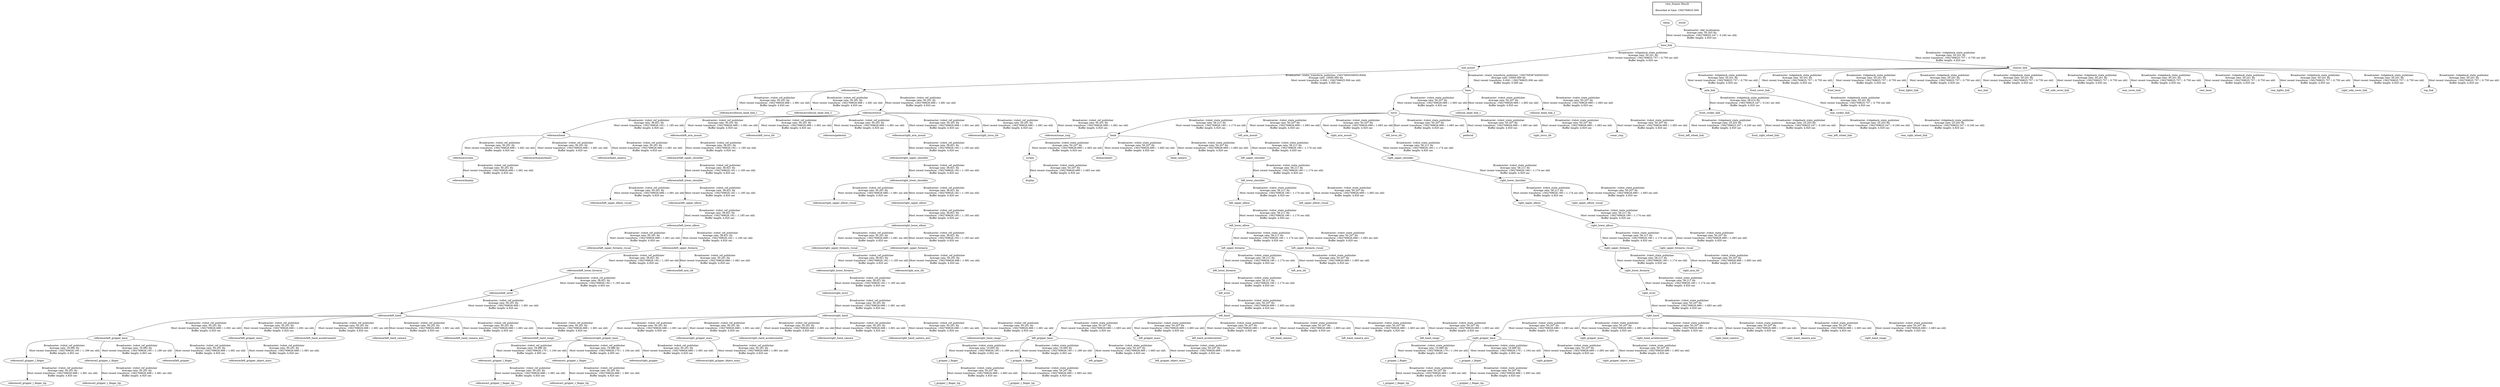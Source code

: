 digraph G {
"mid_mount" -> "reference/base"[label="Broadcaster: /static_transform_publisher_1562769503065018446\nAverage rate: 10000.000 Hz\nMost recent transform: 0.000 ( 1562769625.006 sec old)\nBuffer length: 0.000 sec\n"];
"mid_mount" -> "base"[label="Broadcaster: /static_transform_publisher_1562769387440003455\nAverage rate: 10000.000 Hz\nMost recent transform: 0.000 ( 1562769625.006 sec old)\nBuffer length: 0.000 sec\n"];
"torso" -> "head"[label="Broadcaster: /robot_state_publisher\nAverage rate: 38.211 Hz\nMost recent transform: 1562769626.180 ( -1.174 sec old)\nBuffer length: 4.920 sec\n"];
"base" -> "torso"[label="Broadcaster: /robot_state_publisher\nAverage rate: 50.207 Hz\nMost recent transform: 1562769626.689 ( -1.683 sec old)\nBuffer length: 4.920 sec\n"];
"left_lower_shoulder" -> "left_upper_elbow"[label="Broadcaster: /robot_state_publisher\nAverage rate: 38.211 Hz\nMost recent transform: 1562769626.180 ( -1.174 sec old)\nBuffer length: 4.920 sec\n"];
"left_upper_shoulder" -> "left_lower_shoulder"[label="Broadcaster: /robot_state_publisher\nAverage rate: 38.211 Hz\nMost recent transform: 1562769626.180 ( -1.174 sec old)\nBuffer length: 4.920 sec\n"];
"left_upper_elbow" -> "left_lower_elbow"[label="Broadcaster: /robot_state_publisher\nAverage rate: 38.211 Hz\nMost recent transform: 1562769626.180 ( -1.174 sec old)\nBuffer length: 4.920 sec\n"];
"left_arm_mount" -> "left_upper_shoulder"[label="Broadcaster: /robot_state_publisher\nAverage rate: 38.211 Hz\nMost recent transform: 1562769626.180 ( -1.174 sec old)\nBuffer length: 4.920 sec\n"];
"torso" -> "left_arm_mount"[label="Broadcaster: /robot_state_publisher\nAverage rate: 50.207 Hz\nMost recent transform: 1562769626.689 ( -1.683 sec old)\nBuffer length: 4.920 sec\n"];
"left_lower_elbow" -> "left_upper_forearm"[label="Broadcaster: /robot_state_publisher\nAverage rate: 38.211 Hz\nMost recent transform: 1562769626.180 ( -1.174 sec old)\nBuffer length: 4.920 sec\n"];
"left_upper_forearm" -> "left_lower_forearm"[label="Broadcaster: /robot_state_publisher\nAverage rate: 38.211 Hz\nMost recent transform: 1562769626.180 ( -1.174 sec old)\nBuffer length: 4.920 sec\n"];
"left_lower_forearm" -> "left_wrist"[label="Broadcaster: /robot_state_publisher\nAverage rate: 38.211 Hz\nMost recent transform: 1562769626.180 ( -1.174 sec old)\nBuffer length: 4.920 sec\n"];
"right_lower_shoulder" -> "right_upper_elbow"[label="Broadcaster: /robot_state_publisher\nAverage rate: 38.211 Hz\nMost recent transform: 1562769626.180 ( -1.174 sec old)\nBuffer length: 4.920 sec\n"];
"right_upper_shoulder" -> "right_lower_shoulder"[label="Broadcaster: /robot_state_publisher\nAverage rate: 38.211 Hz\nMost recent transform: 1562769626.180 ( -1.174 sec old)\nBuffer length: 4.920 sec\n"];
"right_upper_elbow" -> "right_lower_elbow"[label="Broadcaster: /robot_state_publisher\nAverage rate: 38.211 Hz\nMost recent transform: 1562769626.180 ( -1.174 sec old)\nBuffer length: 4.920 sec\n"];
"right_arm_mount" -> "right_upper_shoulder"[label="Broadcaster: /robot_state_publisher\nAverage rate: 38.211 Hz\nMost recent transform: 1562769626.180 ( -1.174 sec old)\nBuffer length: 4.920 sec\n"];
"torso" -> "right_arm_mount"[label="Broadcaster: /robot_state_publisher\nAverage rate: 50.207 Hz\nMost recent transform: 1562769626.689 ( -1.683 sec old)\nBuffer length: 4.920 sec\n"];
"right_lower_elbow" -> "right_upper_forearm"[label="Broadcaster: /robot_state_publisher\nAverage rate: 38.211 Hz\nMost recent transform: 1562769626.180 ( -1.174 sec old)\nBuffer length: 4.920 sec\n"];
"right_upper_forearm" -> "right_lower_forearm"[label="Broadcaster: /robot_state_publisher\nAverage rate: 38.211 Hz\nMost recent transform: 1562769626.180 ( -1.174 sec old)\nBuffer length: 4.920 sec\n"];
"right_lower_forearm" -> "right_wrist"[label="Broadcaster: /robot_state_publisher\nAverage rate: 38.211 Hz\nMost recent transform: 1562769626.180 ( -1.174 sec old)\nBuffer length: 4.920 sec\n"];
"right_gripper_base" -> "r_gripper_l_finger"[label="Broadcaster: /robot_state_publisher\nAverage rate: 19.980 Hz\nMost recent transform: 1562769626.170 ( -1.164 sec old)\nBuffer length: 4.905 sec\n"];
"right_hand" -> "right_gripper_base"[label="Broadcaster: /robot_state_publisher\nAverage rate: 50.207 Hz\nMost recent transform: 1562769626.689 ( -1.683 sec old)\nBuffer length: 4.920 sec\n"];
"right_gripper_base" -> "r_gripper_r_finger"[label="Broadcaster: /robot_state_publisher\nAverage rate: 19.980 Hz\nMost recent transform: 1562769626.170 ( -1.164 sec old)\nBuffer length: 4.905 sec\n"];
"reference/right_gripper_base" -> "reference/r_gripper_l_finger"[label="Broadcaster: /robot_ref_publisher\nAverage rate: 19.980 Hz\nMost recent transform: 1562769626.170 ( -1.164 sec old)\nBuffer length: 4.905 sec\n"];
"reference/right_hand" -> "reference/right_gripper_base"[label="Broadcaster: /robot_ref_publisher\nAverage rate: 50.201 Hz\nMost recent transform: 1562769626.688 ( -1.681 sec old)\nBuffer length: 4.920 sec\n"];
"reference/right_gripper_base" -> "reference/r_gripper_r_finger"[label="Broadcaster: /robot_ref_publisher\nAverage rate: 19.980 Hz\nMost recent transform: 1562769626.170 ( -1.164 sec old)\nBuffer length: 4.905 sec\n"];
"front_rocker_link" -> "front_left_wheel_link"[label="Broadcaster: /ridgeback_state_publisher\nAverage rate: 25.203 Hz\nMost recent transform: 1562769625.247 ( -0.240 sec old)\nBuffer length: 4.920 sec\n"];
"axle_link" -> "front_rocker_link"[label="Broadcaster: /ridgeback_state_publisher\nAverage rate: 38.010 Hz\nMost recent transform: 1562769625.247 ( -0.241 sec old)\nBuffer length: 4.920 sec\n"];
"front_rocker_link" -> "front_right_wheel_link"[label="Broadcaster: /ridgeback_state_publisher\nAverage rate: 25.203 Hz\nMost recent transform: 1562769625.247 ( -0.240 sec old)\nBuffer length: 4.920 sec\n"];
"rear_rocker_link" -> "rear_left_wheel_link"[label="Broadcaster: /ridgeback_state_publisher\nAverage rate: 25.203 Hz\nMost recent transform: 1562769625.247 ( -0.240 sec old)\nBuffer length: 4.920 sec\n"];
"axle_link" -> "rear_rocker_link"[label="Broadcaster: /ridgeback_state_publisher\nAverage rate: 50.201 Hz\nMost recent transform: 1562769625.757 ( -0.750 sec old)\nBuffer length: 4.920 sec\n"];
"rear_rocker_link" -> "rear_right_wheel_link"[label="Broadcaster: /ridgeback_state_publisher\nAverage rate: 25.203 Hz\nMost recent transform: 1562769625.247 ( -0.240 sec old)\nBuffer length: 4.920 sec\n"];
"chassis_link" -> "axle_link"[label="Broadcaster: /ridgeback_state_publisher\nAverage rate: 50.201 Hz\nMost recent transform: 1562769625.757 ( -0.750 sec old)\nBuffer length: 4.920 sec\n"];
"reference/base" -> "reference/collision_head_link_1"[label="Broadcaster: /robot_ref_publisher\nAverage rate: 50.201 Hz\nMost recent transform: 1562769626.688 ( -1.681 sec old)\nBuffer length: 4.920 sec\n"];
"reference/base" -> "reference/collision_head_link_2"[label="Broadcaster: /robot_ref_publisher\nAverage rate: 50.201 Hz\nMost recent transform: 1562769626.688 ( -1.681 sec old)\nBuffer length: 4.920 sec\n"];
"reference/screen" -> "reference/display"[label="Broadcaster: /robot_ref_publisher\nAverage rate: 50.201 Hz\nMost recent transform: 1562769626.688 ( -1.681 sec old)\nBuffer length: 4.920 sec\n"];
"reference/head" -> "reference/screen"[label="Broadcaster: /robot_ref_publisher\nAverage rate: 50.201 Hz\nMost recent transform: 1562769626.688 ( -1.681 sec old)\nBuffer length: 4.920 sec\n"];
"reference/head" -> "reference/dummyhead1"[label="Broadcaster: /robot_ref_publisher\nAverage rate: 50.201 Hz\nMost recent transform: 1562769626.688 ( -1.681 sec old)\nBuffer length: 4.920 sec\n"];
"reference/torso" -> "reference/head"[label="Broadcaster: /robot_ref_publisher\nAverage rate: 38.821 Hz\nMost recent transform: 1562769626.192 ( -1.185 sec old)\nBuffer length: 4.920 sec\n"];
"reference/head" -> "reference/head_camera"[label="Broadcaster: /robot_ref_publisher\nAverage rate: 50.201 Hz\nMost recent transform: 1562769626.688 ( -1.681 sec old)\nBuffer length: 4.920 sec\n"];
"reference/l_gripper_l_finger" -> "reference/l_gripper_l_finger_tip"[label="Broadcaster: /robot_ref_publisher\nAverage rate: 50.201 Hz\nMost recent transform: 1562769626.688 ( -1.681 sec old)\nBuffer length: 4.920 sec\n"];
"reference/left_gripper_base" -> "reference/l_gripper_l_finger"[label="Broadcaster: /robot_ref_publisher\nAverage rate: 19.992 Hz\nMost recent transform: 1562769626.195 ( -1.189 sec old)\nBuffer length: 4.902 sec\n"];
"reference/l_gripper_r_finger" -> "reference/l_gripper_r_finger_tip"[label="Broadcaster: /robot_ref_publisher\nAverage rate: 50.201 Hz\nMost recent transform: 1562769626.688 ( -1.681 sec old)\nBuffer length: 4.920 sec\n"];
"reference/left_gripper_base" -> "reference/l_gripper_r_finger"[label="Broadcaster: /robot_ref_publisher\nAverage rate: 19.992 Hz\nMost recent transform: 1562769626.195 ( -1.189 sec old)\nBuffer length: 4.902 sec\n"];
"reference/left_lower_shoulder" -> "reference/left_upper_elbow_visual"[label="Broadcaster: /robot_ref_publisher\nAverage rate: 50.201 Hz\nMost recent transform: 1562769626.688 ( -1.681 sec old)\nBuffer length: 4.920 sec\n"];
"reference/left_upper_shoulder" -> "reference/left_lower_shoulder"[label="Broadcaster: /robot_ref_publisher\nAverage rate: 38.821 Hz\nMost recent transform: 1562769626.192 ( -1.185 sec old)\nBuffer length: 4.920 sec\n"];
"reference/left_gripper_base" -> "reference/left_gripper"[label="Broadcaster: /robot_ref_publisher\nAverage rate: 50.201 Hz\nMost recent transform: 1562769626.688 ( -1.681 sec old)\nBuffer length: 4.920 sec\n"];
"reference/left_hand" -> "reference/left_gripper_base"[label="Broadcaster: /robot_ref_publisher\nAverage rate: 50.201 Hz\nMost recent transform: 1562769626.688 ( -1.681 sec old)\nBuffer length: 4.920 sec\n"];
"reference/left_wrist" -> "reference/left_hand"[label="Broadcaster: /robot_ref_publisher\nAverage rate: 50.201 Hz\nMost recent transform: 1562769626.688 ( -1.681 sec old)\nBuffer length: 4.920 sec\n"];
"reference/left_hand" -> "reference/left_gripper_mass"[label="Broadcaster: /robot_ref_publisher\nAverage rate: 50.201 Hz\nMost recent transform: 1562769626.688 ( -1.681 sec old)\nBuffer length: 4.920 sec\n"];
"reference/left_gripper_mass" -> "reference/left_gripper_object_mass"[label="Broadcaster: /robot_ref_publisher\nAverage rate: 50.201 Hz\nMost recent transform: 1562769626.688 ( -1.681 sec old)\nBuffer length: 4.920 sec\n"];
"reference/left_lower_forearm" -> "reference/left_wrist"[label="Broadcaster: /robot_ref_publisher\nAverage rate: 38.821 Hz\nMost recent transform: 1562769626.192 ( -1.185 sec old)\nBuffer length: 4.920 sec\n"];
"reference/left_hand" -> "reference/left_hand_accelerometer"[label="Broadcaster: /robot_ref_publisher\nAverage rate: 50.201 Hz\nMost recent transform: 1562769626.688 ( -1.681 sec old)\nBuffer length: 4.920 sec\n"];
"reference/left_hand" -> "reference/left_hand_camera"[label="Broadcaster: /robot_ref_publisher\nAverage rate: 50.201 Hz\nMost recent transform: 1562769626.688 ( -1.681 sec old)\nBuffer length: 4.920 sec\n"];
"reference/left_hand" -> "reference/left_hand_camera_axis"[label="Broadcaster: /robot_ref_publisher\nAverage rate: 50.201 Hz\nMost recent transform: 1562769626.688 ( -1.681 sec old)\nBuffer length: 4.920 sec\n"];
"reference/left_hand" -> "reference/left_hand_range"[label="Broadcaster: /robot_ref_publisher\nAverage rate: 50.201 Hz\nMost recent transform: 1562769626.688 ( -1.681 sec old)\nBuffer length: 4.920 sec\n"];
"reference/torso" -> "reference/left_arm_mount"[label="Broadcaster: /robot_ref_publisher\nAverage rate: 50.201 Hz\nMost recent transform: 1562769626.688 ( -1.681 sec old)\nBuffer length: 4.920 sec\n"];
"reference/base" -> "reference/torso"[label="Broadcaster: /robot_ref_publisher\nAverage rate: 50.201 Hz\nMost recent transform: 1562769626.688 ( -1.681 sec old)\nBuffer length: 4.920 sec\n"];
"reference/torso" -> "reference/left_torso_itb"[label="Broadcaster: /robot_ref_publisher\nAverage rate: 50.201 Hz\nMost recent transform: 1562769626.688 ( -1.681 sec old)\nBuffer length: 4.920 sec\n"];
"reference/left_lower_elbow" -> "reference/left_upper_forearm_visual"[label="Broadcaster: /robot_ref_publisher\nAverage rate: 50.201 Hz\nMost recent transform: 1562769626.688 ( -1.681 sec old)\nBuffer length: 4.920 sec\n"];
"reference/left_upper_elbow" -> "reference/left_lower_elbow"[label="Broadcaster: /robot_ref_publisher\nAverage rate: 38.821 Hz\nMost recent transform: 1562769626.192 ( -1.185 sec old)\nBuffer length: 4.920 sec\n"];
"reference/left_upper_forearm" -> "reference/left_arm_itb"[label="Broadcaster: /robot_ref_publisher\nAverage rate: 50.201 Hz\nMost recent transform: 1562769626.688 ( -1.681 sec old)\nBuffer length: 4.920 sec\n"];
"reference/left_lower_elbow" -> "reference/left_upper_forearm"[label="Broadcaster: /robot_ref_publisher\nAverage rate: 38.821 Hz\nMost recent transform: 1562769626.192 ( -1.185 sec old)\nBuffer length: 4.920 sec\n"];
"reference/torso" -> "reference/pedestal"[label="Broadcaster: /robot_ref_publisher\nAverage rate: 50.201 Hz\nMost recent transform: 1562769626.688 ( -1.681 sec old)\nBuffer length: 4.920 sec\n"];
"reference/r_gripper_l_finger" -> "reference/r_gripper_l_finger_tip"[label="Broadcaster: /robot_ref_publisher\nAverage rate: 50.201 Hz\nMost recent transform: 1562769626.688 ( -1.681 sec old)\nBuffer length: 4.920 sec\n"];
"reference/r_gripper_r_finger" -> "reference/r_gripper_r_finger_tip"[label="Broadcaster: /robot_ref_publisher\nAverage rate: 50.201 Hz\nMost recent transform: 1562769626.688 ( -1.681 sec old)\nBuffer length: 4.920 sec\n"];
"reference/right_lower_shoulder" -> "reference/right_upper_elbow_visual"[label="Broadcaster: /robot_ref_publisher\nAverage rate: 50.201 Hz\nMost recent transform: 1562769626.688 ( -1.681 sec old)\nBuffer length: 4.920 sec\n"];
"reference/right_upper_shoulder" -> "reference/right_lower_shoulder"[label="Broadcaster: /robot_ref_publisher\nAverage rate: 38.821 Hz\nMost recent transform: 1562769626.192 ( -1.185 sec old)\nBuffer length: 4.920 sec\n"];
"reference/right_gripper_base" -> "reference/right_gripper"[label="Broadcaster: /robot_ref_publisher\nAverage rate: 50.201 Hz\nMost recent transform: 1562769626.688 ( -1.681 sec old)\nBuffer length: 4.920 sec\n"];
"reference/right_wrist" -> "reference/right_hand"[label="Broadcaster: /robot_ref_publisher\nAverage rate: 50.201 Hz\nMost recent transform: 1562769626.688 ( -1.681 sec old)\nBuffer length: 4.920 sec\n"];
"reference/right_hand" -> "reference/right_gripper_mass"[label="Broadcaster: /robot_ref_publisher\nAverage rate: 50.201 Hz\nMost recent transform: 1562769626.688 ( -1.681 sec old)\nBuffer length: 4.920 sec\n"];
"reference/right_gripper_mass" -> "reference/right_gripper_object_mass"[label="Broadcaster: /robot_ref_publisher\nAverage rate: 50.201 Hz\nMost recent transform: 1562769626.688 ( -1.681 sec old)\nBuffer length: 4.920 sec\n"];
"reference/right_lower_forearm" -> "reference/right_wrist"[label="Broadcaster: /robot_ref_publisher\nAverage rate: 38.821 Hz\nMost recent transform: 1562769626.192 ( -1.185 sec old)\nBuffer length: 4.920 sec\n"];
"reference/right_hand" -> "reference/right_hand_accelerometer"[label="Broadcaster: /robot_ref_publisher\nAverage rate: 50.201 Hz\nMost recent transform: 1562769626.688 ( -1.681 sec old)\nBuffer length: 4.920 sec\n"];
"reference/right_hand" -> "reference/right_hand_camera"[label="Broadcaster: /robot_ref_publisher\nAverage rate: 50.201 Hz\nMost recent transform: 1562769626.688 ( -1.681 sec old)\nBuffer length: 4.920 sec\n"];
"reference/right_hand" -> "reference/right_hand_camera_axis"[label="Broadcaster: /robot_ref_publisher\nAverage rate: 50.201 Hz\nMost recent transform: 1562769626.688 ( -1.681 sec old)\nBuffer length: 4.920 sec\n"];
"reference/right_hand" -> "reference/right_hand_range"[label="Broadcaster: /robot_ref_publisher\nAverage rate: 50.201 Hz\nMost recent transform: 1562769626.688 ( -1.681 sec old)\nBuffer length: 4.920 sec\n"];
"reference/torso" -> "reference/right_arm_mount"[label="Broadcaster: /robot_ref_publisher\nAverage rate: 50.201 Hz\nMost recent transform: 1562769626.688 ( -1.681 sec old)\nBuffer length: 4.920 sec\n"];
"reference/torso" -> "reference/right_torso_itb"[label="Broadcaster: /robot_ref_publisher\nAverage rate: 50.201 Hz\nMost recent transform: 1562769626.688 ( -1.681 sec old)\nBuffer length: 4.920 sec\n"];
"reference/right_lower_elbow" -> "reference/right_upper_forearm_visual"[label="Broadcaster: /robot_ref_publisher\nAverage rate: 50.201 Hz\nMost recent transform: 1562769626.688 ( -1.681 sec old)\nBuffer length: 4.920 sec\n"];
"reference/right_upper_elbow" -> "reference/right_lower_elbow"[label="Broadcaster: /robot_ref_publisher\nAverage rate: 38.821 Hz\nMost recent transform: 1562769626.192 ( -1.185 sec old)\nBuffer length: 4.920 sec\n"];
"reference/right_upper_forearm" -> "reference/right_arm_itb"[label="Broadcaster: /robot_ref_publisher\nAverage rate: 50.201 Hz\nMost recent transform: 1562769626.688 ( -1.681 sec old)\nBuffer length: 4.920 sec\n"];
"reference/right_lower_elbow" -> "reference/right_upper_forearm"[label="Broadcaster: /robot_ref_publisher\nAverage rate: 38.821 Hz\nMost recent transform: 1562769626.192 ( -1.185 sec old)\nBuffer length: 4.920 sec\n"];
"reference/torso" -> "reference/sonar_ring"[label="Broadcaster: /robot_ref_publisher\nAverage rate: 50.201 Hz\nMost recent transform: 1562769626.688 ( -1.681 sec old)\nBuffer length: 4.920 sec\n"];
"base" -> "collision_head_link_1"[label="Broadcaster: /robot_state_publisher\nAverage rate: 50.207 Hz\nMost recent transform: 1562769626.689 ( -1.683 sec old)\nBuffer length: 4.920 sec\n"];
"base" -> "collision_head_link_2"[label="Broadcaster: /robot_state_publisher\nAverage rate: 50.207 Hz\nMost recent transform: 1562769626.689 ( -1.683 sec old)\nBuffer length: 4.920 sec\n"];
"screen" -> "display"[label="Broadcaster: /robot_state_publisher\nAverage rate: 50.207 Hz\nMost recent transform: 1562769626.689 ( -1.683 sec old)\nBuffer length: 4.920 sec\n"];
"head" -> "screen"[label="Broadcaster: /robot_state_publisher\nAverage rate: 50.207 Hz\nMost recent transform: 1562769626.689 ( -1.683 sec old)\nBuffer length: 4.920 sec\n"];
"head" -> "dummyhead1"[label="Broadcaster: /robot_state_publisher\nAverage rate: 50.207 Hz\nMost recent transform: 1562769626.689 ( -1.683 sec old)\nBuffer length: 4.920 sec\n"];
"head" -> "head_camera"[label="Broadcaster: /robot_state_publisher\nAverage rate: 50.207 Hz\nMost recent transform: 1562769626.689 ( -1.683 sec old)\nBuffer length: 4.920 sec\n"];
"l_gripper_l_finger" -> "l_gripper_l_finger_tip"[label="Broadcaster: /robot_state_publisher\nAverage rate: 50.207 Hz\nMost recent transform: 1562769626.689 ( -1.683 sec old)\nBuffer length: 4.920 sec\n"];
"left_gripper_base" -> "l_gripper_l_finger"[label="Broadcaster: /robot_state_publisher\nAverage rate: 19.992 Hz\nMost recent transform: 1562769626.195 ( -1.189 sec old)\nBuffer length: 4.902 sec\n"];
"l_gripper_r_finger" -> "l_gripper_r_finger_tip"[label="Broadcaster: /robot_state_publisher\nAverage rate: 50.207 Hz\nMost recent transform: 1562769626.689 ( -1.683 sec old)\nBuffer length: 4.920 sec\n"];
"left_gripper_base" -> "l_gripper_r_finger"[label="Broadcaster: /robot_state_publisher\nAverage rate: 19.992 Hz\nMost recent transform: 1562769626.195 ( -1.189 sec old)\nBuffer length: 4.902 sec\n"];
"left_lower_shoulder" -> "left_upper_elbow_visual"[label="Broadcaster: /robot_state_publisher\nAverage rate: 50.207 Hz\nMost recent transform: 1562769626.689 ( -1.683 sec old)\nBuffer length: 4.920 sec\n"];
"left_gripper_base" -> "left_gripper"[label="Broadcaster: /robot_state_publisher\nAverage rate: 50.207 Hz\nMost recent transform: 1562769626.689 ( -1.683 sec old)\nBuffer length: 4.920 sec\n"];
"left_hand" -> "left_gripper_base"[label="Broadcaster: /robot_state_publisher\nAverage rate: 50.207 Hz\nMost recent transform: 1562769626.689 ( -1.683 sec old)\nBuffer length: 4.920 sec\n"];
"left_wrist" -> "left_hand"[label="Broadcaster: /robot_state_publisher\nAverage rate: 50.207 Hz\nMost recent transform: 1562769626.689 ( -1.683 sec old)\nBuffer length: 4.920 sec\n"];
"left_hand" -> "left_gripper_mass"[label="Broadcaster: /robot_state_publisher\nAverage rate: 50.207 Hz\nMost recent transform: 1562769626.689 ( -1.683 sec old)\nBuffer length: 4.920 sec\n"];
"left_gripper_mass" -> "left_gripper_object_mass"[label="Broadcaster: /robot_state_publisher\nAverage rate: 50.207 Hz\nMost recent transform: 1562769626.689 ( -1.683 sec old)\nBuffer length: 4.920 sec\n"];
"left_hand" -> "left_hand_accelerometer"[label="Broadcaster: /robot_state_publisher\nAverage rate: 50.207 Hz\nMost recent transform: 1562769626.689 ( -1.683 sec old)\nBuffer length: 4.920 sec\n"];
"left_hand" -> "left_hand_camera"[label="Broadcaster: /robot_state_publisher\nAverage rate: 50.207 Hz\nMost recent transform: 1562769626.689 ( -1.683 sec old)\nBuffer length: 4.920 sec\n"];
"left_hand" -> "left_hand_camera_axis"[label="Broadcaster: /robot_state_publisher\nAverage rate: 50.207 Hz\nMost recent transform: 1562769626.689 ( -1.683 sec old)\nBuffer length: 4.920 sec\n"];
"left_hand" -> "left_hand_range"[label="Broadcaster: /robot_state_publisher\nAverage rate: 50.207 Hz\nMost recent transform: 1562769626.689 ( -1.683 sec old)\nBuffer length: 4.920 sec\n"];
"torso" -> "left_torso_itb"[label="Broadcaster: /robot_state_publisher\nAverage rate: 50.207 Hz\nMost recent transform: 1562769626.689 ( -1.683 sec old)\nBuffer length: 4.920 sec\n"];
"left_lower_elbow" -> "left_upper_forearm_visual"[label="Broadcaster: /robot_state_publisher\nAverage rate: 50.207 Hz\nMost recent transform: 1562769626.689 ( -1.683 sec old)\nBuffer length: 4.920 sec\n"];
"left_upper_forearm" -> "left_arm_itb"[label="Broadcaster: /robot_state_publisher\nAverage rate: 50.207 Hz\nMost recent transform: 1562769626.689 ( -1.683 sec old)\nBuffer length: 4.920 sec\n"];
"torso" -> "pedestal"[label="Broadcaster: /robot_state_publisher\nAverage rate: 50.207 Hz\nMost recent transform: 1562769626.689 ( -1.683 sec old)\nBuffer length: 4.920 sec\n"];
"r_gripper_l_finger" -> "r_gripper_l_finger_tip"[label="Broadcaster: /robot_state_publisher\nAverage rate: 50.207 Hz\nMost recent transform: 1562769626.689 ( -1.683 sec old)\nBuffer length: 4.920 sec\n"];
"r_gripper_r_finger" -> "r_gripper_r_finger_tip"[label="Broadcaster: /robot_state_publisher\nAverage rate: 50.207 Hz\nMost recent transform: 1562769626.689 ( -1.683 sec old)\nBuffer length: 4.920 sec\n"];
"right_lower_shoulder" -> "right_upper_elbow_visual"[label="Broadcaster: /robot_state_publisher\nAverage rate: 50.207 Hz\nMost recent transform: 1562769626.689 ( -1.683 sec old)\nBuffer length: 4.920 sec\n"];
"right_gripper_base" -> "right_gripper"[label="Broadcaster: /robot_state_publisher\nAverage rate: 50.207 Hz\nMost recent transform: 1562769626.689 ( -1.683 sec old)\nBuffer length: 4.920 sec\n"];
"right_wrist" -> "right_hand"[label="Broadcaster: /robot_state_publisher\nAverage rate: 50.207 Hz\nMost recent transform: 1562769626.689 ( -1.683 sec old)\nBuffer length: 4.920 sec\n"];
"right_hand" -> "right_gripper_mass"[label="Broadcaster: /robot_state_publisher\nAverage rate: 50.207 Hz\nMost recent transform: 1562769626.689 ( -1.683 sec old)\nBuffer length: 4.920 sec\n"];
"right_gripper_mass" -> "right_gripper_object_mass"[label="Broadcaster: /robot_state_publisher\nAverage rate: 50.207 Hz\nMost recent transform: 1562769626.689 ( -1.683 sec old)\nBuffer length: 4.920 sec\n"];
"right_hand" -> "right_hand_accelerometer"[label="Broadcaster: /robot_state_publisher\nAverage rate: 50.207 Hz\nMost recent transform: 1562769626.689 ( -1.683 sec old)\nBuffer length: 4.920 sec\n"];
"right_hand" -> "right_hand_camera"[label="Broadcaster: /robot_state_publisher\nAverage rate: 50.207 Hz\nMost recent transform: 1562769626.689 ( -1.683 sec old)\nBuffer length: 4.920 sec\n"];
"right_hand" -> "right_hand_camera_axis"[label="Broadcaster: /robot_state_publisher\nAverage rate: 50.207 Hz\nMost recent transform: 1562769626.689 ( -1.683 sec old)\nBuffer length: 4.920 sec\n"];
"right_hand" -> "right_hand_range"[label="Broadcaster: /robot_state_publisher\nAverage rate: 50.207 Hz\nMost recent transform: 1562769626.689 ( -1.683 sec old)\nBuffer length: 4.920 sec\n"];
"torso" -> "right_torso_itb"[label="Broadcaster: /robot_state_publisher\nAverage rate: 50.207 Hz\nMost recent transform: 1562769626.689 ( -1.683 sec old)\nBuffer length: 4.920 sec\n"];
"right_lower_elbow" -> "right_upper_forearm_visual"[label="Broadcaster: /robot_state_publisher\nAverage rate: 50.207 Hz\nMost recent transform: 1562769626.689 ( -1.683 sec old)\nBuffer length: 4.920 sec\n"];
"right_upper_forearm" -> "right_arm_itb"[label="Broadcaster: /robot_state_publisher\nAverage rate: 50.207 Hz\nMost recent transform: 1562769626.689 ( -1.683 sec old)\nBuffer length: 4.920 sec\n"];
"torso" -> "sonar_ring"[label="Broadcaster: /robot_state_publisher\nAverage rate: 50.207 Hz\nMost recent transform: 1562769626.689 ( -1.683 sec old)\nBuffer length: 4.920 sec\n"];
"odom" -> "base_link"[label="Broadcaster: /ekf_localization\nAverage rate: 50.203 Hz\nMost recent transform: 1562769625.247 ( -0.240 sec old)\nBuffer length: 4.920 sec\n"];
"reference/left_lower_shoulder" -> "reference/left_upper_elbow"[label="Broadcaster: /robot_ref_publisher\nAverage rate: 38.821 Hz\nMost recent transform: 1562769626.192 ( -1.185 sec old)\nBuffer length: 4.920 sec\n"];
"reference/left_arm_mount" -> "reference/left_upper_shoulder"[label="Broadcaster: /robot_ref_publisher\nAverage rate: 38.821 Hz\nMost recent transform: 1562769626.192 ( -1.185 sec old)\nBuffer length: 4.920 sec\n"];
"reference/left_upper_forearm" -> "reference/left_lower_forearm"[label="Broadcaster: /robot_ref_publisher\nAverage rate: 38.821 Hz\nMost recent transform: 1562769626.192 ( -1.185 sec old)\nBuffer length: 4.920 sec\n"];
"reference/right_lower_shoulder" -> "reference/right_upper_elbow"[label="Broadcaster: /robot_ref_publisher\nAverage rate: 38.821 Hz\nMost recent transform: 1562769626.192 ( -1.185 sec old)\nBuffer length: 4.920 sec\n"];
"reference/right_arm_mount" -> "reference/right_upper_shoulder"[label="Broadcaster: /robot_ref_publisher\nAverage rate: 38.821 Hz\nMost recent transform: 1562769626.192 ( -1.185 sec old)\nBuffer length: 4.920 sec\n"];
"reference/right_upper_forearm" -> "reference/right_lower_forearm"[label="Broadcaster: /robot_ref_publisher\nAverage rate: 38.821 Hz\nMost recent transform: 1562769626.192 ( -1.185 sec old)\nBuffer length: 4.920 sec\n"];
"base_link" -> "chassis_link"[label="Broadcaster: /ridgeback_state_publisher\nAverage rate: 50.201 Hz\nMost recent transform: 1562769625.757 ( -0.750 sec old)\nBuffer length: 4.920 sec\n"];
"chassis_link" -> "front_cover_link"[label="Broadcaster: /ridgeback_state_publisher\nAverage rate: 50.201 Hz\nMost recent transform: 1562769625.757 ( -0.750 sec old)\nBuffer length: 4.920 sec\n"];
"chassis_link" -> "front_laser"[label="Broadcaster: /ridgeback_state_publisher\nAverage rate: 50.201 Hz\nMost recent transform: 1562769625.757 ( -0.750 sec old)\nBuffer length: 4.920 sec\n"];
"chassis_link" -> "front_lights_link"[label="Broadcaster: /ridgeback_state_publisher\nAverage rate: 50.201 Hz\nMost recent transform: 1562769625.757 ( -0.750 sec old)\nBuffer length: 4.920 sec\n"];
"chassis_link" -> "imu_link"[label="Broadcaster: /ridgeback_state_publisher\nAverage rate: 50.201 Hz\nMost recent transform: 1562769625.757 ( -0.750 sec old)\nBuffer length: 4.920 sec\n"];
"chassis_link" -> "left_side_cover_link"[label="Broadcaster: /ridgeback_state_publisher\nAverage rate: 50.201 Hz\nMost recent transform: 1562769625.757 ( -0.750 sec old)\nBuffer length: 4.920 sec\n"];
"base_link" -> "mid_mount"[label="Broadcaster: /ridgeback_state_publisher\nAverage rate: 50.201 Hz\nMost recent transform: 1562769625.757 ( -0.750 sec old)\nBuffer length: 4.920 sec\n"];
"chassis_link" -> "rear_cover_link"[label="Broadcaster: /ridgeback_state_publisher\nAverage rate: 50.201 Hz\nMost recent transform: 1562769625.757 ( -0.750 sec old)\nBuffer length: 4.920 sec\n"];
"chassis_link" -> "rear_laser"[label="Broadcaster: /ridgeback_state_publisher\nAverage rate: 50.201 Hz\nMost recent transform: 1562769625.757 ( -0.750 sec old)\nBuffer length: 4.920 sec\n"];
"chassis_link" -> "rear_lights_link"[label="Broadcaster: /ridgeback_state_publisher\nAverage rate: 50.201 Hz\nMost recent transform: 1562769625.757 ( -0.750 sec old)\nBuffer length: 4.920 sec\n"];
"chassis_link" -> "right_side_cover_link"[label="Broadcaster: /ridgeback_state_publisher\nAverage rate: 50.201 Hz\nMost recent transform: 1562769625.757 ( -0.750 sec old)\nBuffer length: 4.920 sec\n"];
"chassis_link" -> "top_link"[label="Broadcaster: /ridgeback_state_publisher\nAverage rate: 50.201 Hz\nMost recent transform: 1562769625.757 ( -0.750 sec old)\nBuffer length: 4.920 sec\n"];
edge [style=invis];
 subgraph cluster_legend { style=bold; color=black; label ="view_frames Result";
"Recorded at time: 1562769625.006"[ shape=plaintext ] ;
 }->"world";
edge [style=invis];
 subgraph cluster_legend { style=bold; color=black; label ="view_frames Result";
"Recorded at time: 1562769625.006"[ shape=plaintext ] ;
 }->"odom";
}